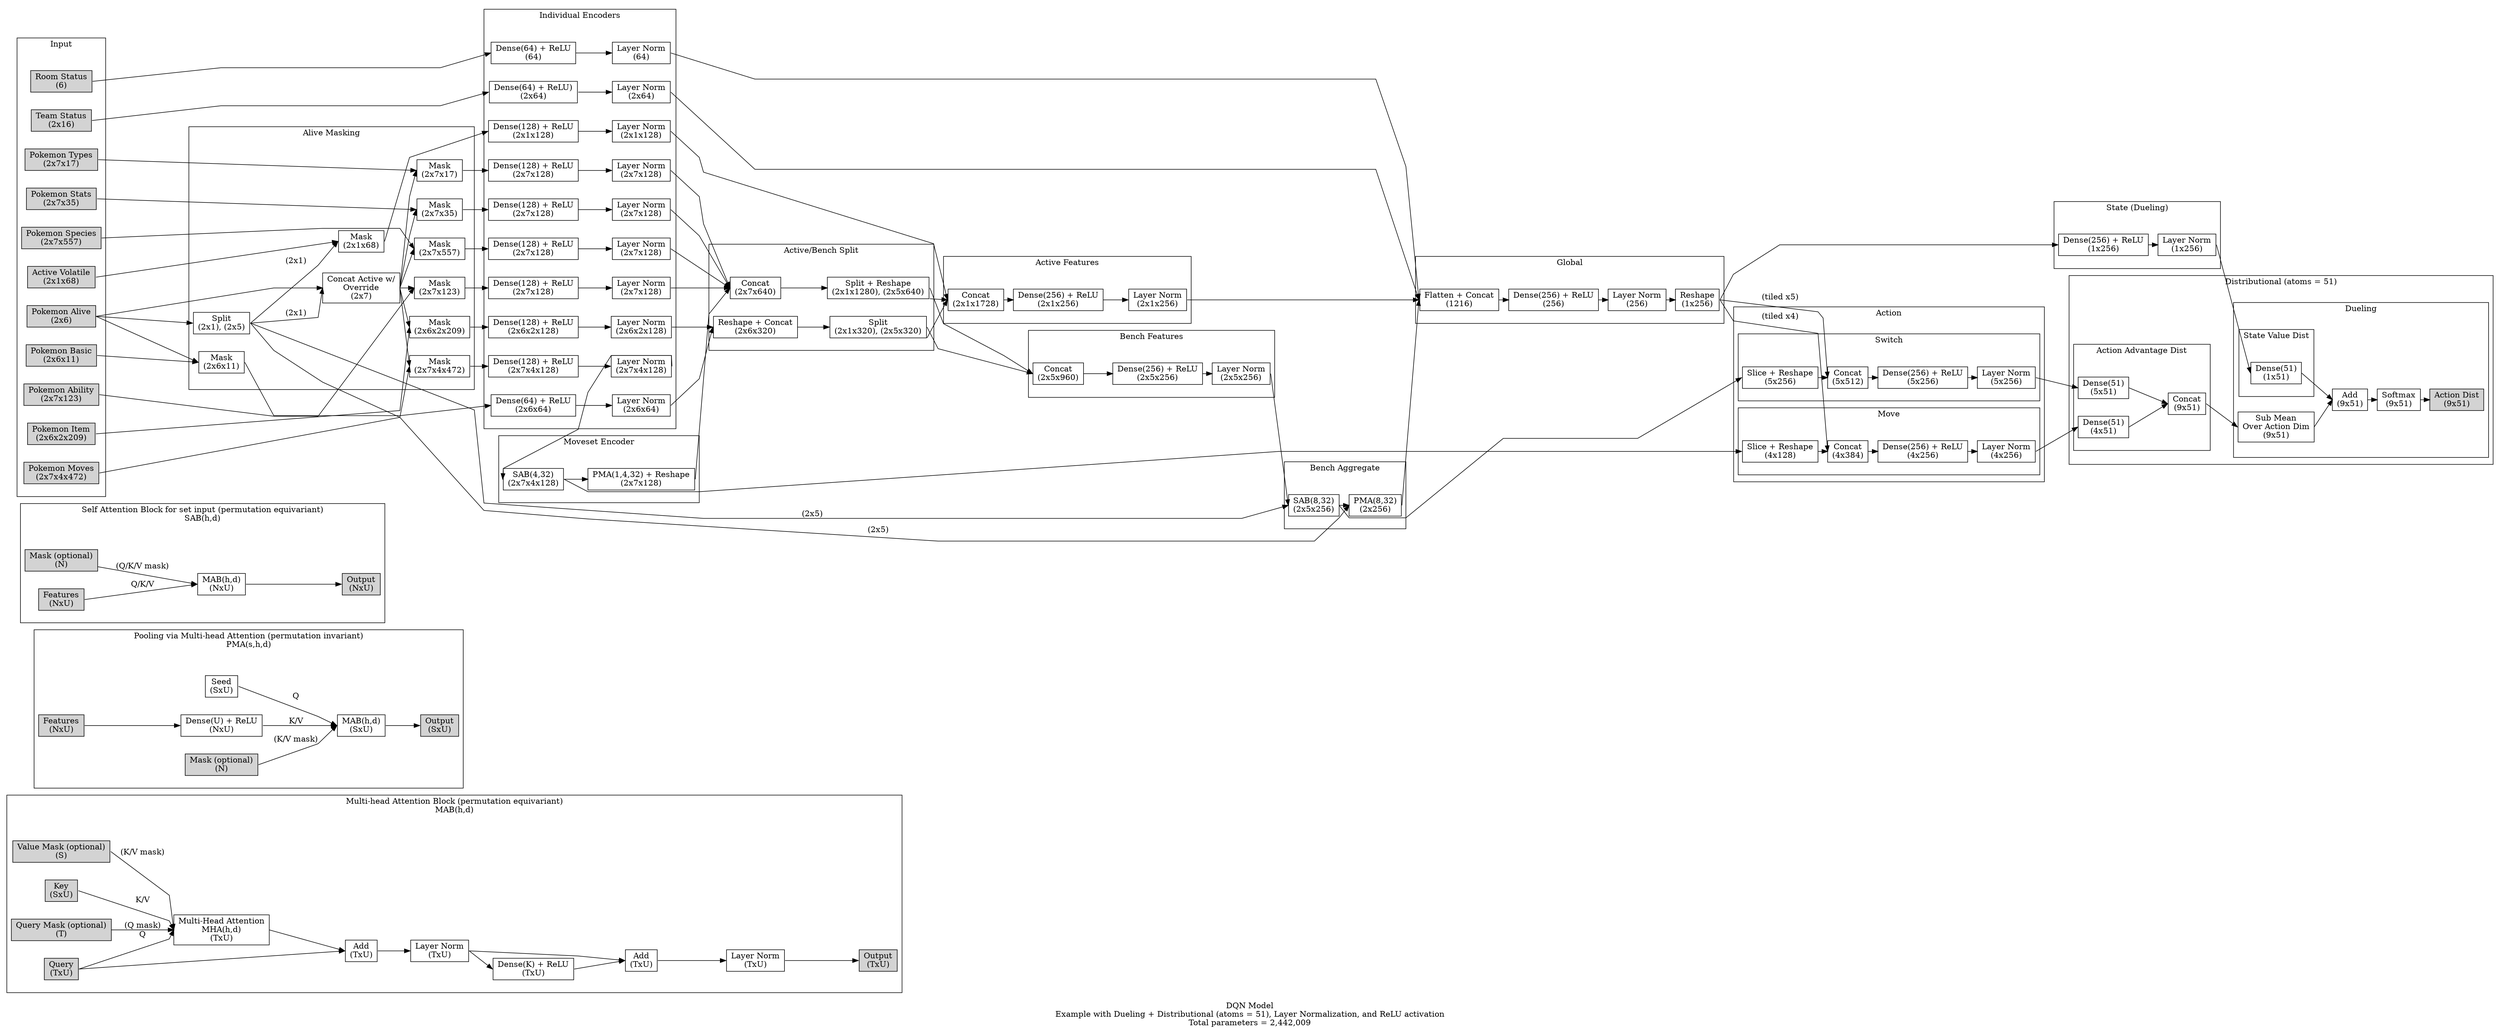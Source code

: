 digraph model {
    label = "DQN Model\nExample with Dueling + Distributional (atoms = 51), Layer Normalization, and ReLU activation\nTotal parameters = 2,442,009"
    node [shape=rect]
    rankdir = LR
    splines = polyline
    ranksep = .1
    nodesep = .1
    ratio = .4

    subgraph cluster_mab {
        label = "Multi-head Attention Block (permutation equivariant)\nMAB(h,d)"

        mab_query [style=filled label="Query\n(TxU)"]
        mab_key [style=filled label="Key\n(SxU)"]
        mab_query_mask [style=filled label="Query Mask (optional)\n(T)"]
        mab_value_mask [style=filled label="Value Mask (optional)\n(S)"]
        mab_mha [label="Multi-Head Attention\nMHA(h,d)\n(TxU)"]
        mab_add_att [label="Add\n(TxU)"]
        mab_ln_att [label="Layer Norm\n(TxU)"]
        mab_rff [label="Dense(K) + ReLU\n(TxU)"]
        mab_add_rff [label="Add\n(TxU)"]
        mab_ln_rff [label="Layer Norm\n(TxU)"]
        mab_out [style=filled label="Output\n(TxU)"]

        mab_query:e -> mab_mha:w [label="Q"]
        mab_key:e -> mab_mha:w [label="K/V"]
        mab_query_mask:e -> mab_mha:w [label="(Q mask)"]
        mab_value_mask:e -> mab_mha:w [label="\n(K/V mask)"]
        mab_query:e -> mab_add_att:w
        mab_mha:e -> mab_add_att:w
        mab_add_att:e -> mab_ln_att:w
        mab_ln_att:e -> mab_rff:w
        mab_ln_att:e -> mab_add_rff:w
        mab_rff:e -> mab_add_rff:w
        mab_add_rff:e -> mab_ln_rff:w
        mab_ln_rff:e -> mab_out:w
    }


    subgraph cluster_pma {
        label = "Pooling via Multi-head Attention (permutation invariant)\nPMA(s,h,d)"

        pma_seed [label="Seed\n(SxU)"]
        pma_features [style=filled label="Features\n(NxU)"]
        pma_mask [style=filled label="Mask (optional)\n(N)"]
        pma_rff_s [label="Dense(U) + ReLU\n(NxU)"]
        pma_mab [label="MAB(h,d)\n(SxU)"]
        pma_out [style=filled label="Output\n(SxU)"]

        pma_seed:e -> pma_mab:w [label="Q"]
        pma_features:e -> pma_rff_s:w
        pma_rff_s:e -> pma_mab:w [label="K/V"]
        pma_mask:e -> pma_mab:w [label="\n(K/V mask)"]
        pma_mab:e -> pma_out:w
    }

    subgraph cluster_sab {
        label = "Self Attention Block for set input (permutation equivariant)\nSAB(h,d)"

        sab_features [style=filled label="Features\n(NxU)"]
        sab_mask [style=filled label="Mask (optional)\n(N)"]
        sab_mab [label="MAB(h,d)\n(NxU)"]
        sab_out [style=filled label="Output\n(NxU)"]

        sab_features:e -> sab_mab:w [label="Q/K/V"]
        sab_mask -> sab_mab:w [label="(Q/K/V mask)"]
        sab_mab:e -> sab_out:w
    }

    subgraph cluster_input {
        label = "Input"

        node [style=filled]
        room_status [label="Room Status\n(6)"]
        team_status [label="Team Status\n(2x16)"]
        volatile [label="Active Volatile\n(2x1x68)"]
        alive [label="Pokemon Alive\n(2x6)"]
        basic [label="Pokemon Basic\n(2x6x11)"]
        species [label="Pokemon Species\n(2x7x557)"]
        types [label="Pokemon Types\n(2x7x17)"]
        stats [label="Pokemon Stats\n(2x7x35)"]
        ability [label="Pokemon Ability\n(2x7x123)"]
        item [label="Pokemon Item\n(2x6x2x209)"]
        moves [label="Pokemon Moves\n(2x7x4x472)"]
    }

    subgraph cluster_alive {
        label = "Alive Masking"

        alive_split [label="Split\n(2x1), (2x5)"]
        alive_concat [label="Concat Active w/\nOverride\n(2x7)"]
        volatile_mask [label="Mask\n(2x1x68)"]
        basic_mask [label="Mask\n(2x6x11)"]
        species_mask [label="Mask\n(2x7x557)"]
        types_mask [label="Mask\n(2x7x17)"]
        stats_mask [label="Mask\n(2x7x35)"]
        ability_mask [label="Mask\n(2x7x123)"]
        item_mask [label="Mask\n(2x6x2x209)"]
        moves_mask [label="Mask\n(2x7x4x472)"]

        alive:e -> alive_split:w
        alive:e -> alive_concat:w
        alive_split:e -> alive_concat:w [label="(2x1)"]
        volatile:e -> volatile_mask:w
        alive_split:e -> volatile_mask:w [label="(2x1)"]
        basic:e -> basic_mask:w
        alive:e -> basic_mask:w
        species:e -> species_mask:w
        alive_concat:e -> species_mask:w
        types:e -> types_mask:w
        alive_concat:e -> types_mask:w
        stats:e -> stats_mask:w
        alive_concat:e -> stats_mask:w
        ability:e -> ability_mask:w
        alive_concat:e -> ability_mask:w
        item:e -> item_mask:w
        alive_concat:e -> item_mask:w
        moves:e -> moves_mask:w
        alive_concat:e -> moves_mask:w
    }

    subgraph cluster_encoder {
        label = "Individual Encoders"

        room_status_dense [label = "Dense(64) + ReLU\n(64)"]
        team_status_dense [label = "Dense(64) + ReLU)\n(2x64)"]
        volatile_dense [label = "Dense(128) + ReLU\n(2x1x128)"]
        basic_dense [label="Dense(64) + ReLU\n(2x6x64)"]
        species_dense [label="Dense(128) + ReLU\n(2x7x128)"]
        types_dense [label="Dense(128) + ReLU\n(2x7x128)"]
        stats_dense [label="Dense(128) + ReLU\n(2x7x128)"]
        ability_dense [label="Dense(128) + ReLU\n(2x7x128)"]
        item_dense [label="Dense(128) + ReLU\n(2x6x2x128)"]
        moves_dense [label="Dense(128) + ReLU\n(2x7x4x128)"]

        room_status:e -> room_status_dense:w
        team_status:e -> team_status_dense:w
        volatile_mask:e -> volatile_dense:w
        basic_mask:e -> basic_dense:w
        species_mask:e -> species_dense:w
        types_mask:e -> types_dense:w
        stats_mask:e -> stats_dense:w
        ability_mask:e -> ability_dense:w
        item_mask:e -> item_dense:w
        moves_mask:e -> moves_dense:w

        room_status_ln [label = "Layer Norm\n(64)"]
        team_status_ln [label = "Layer Norm\n(2x64)"]
        volatile_ln [label = "Layer Norm\n(2x1x128)"]
        basic_ln [label="Layer Norm\n(2x6x64)"]
        species_ln [label="Layer Norm\n(2x7x128)"]
        types_ln [label="Layer Norm\n(2x7x128)"]
        stats_ln [label="Layer Norm\n(2x7x128)"]
        ability_ln [label="Layer Norm\n(2x7x128)"]
        item_ln [label="Layer Norm\n(2x6x2x128)"]
        moves_ln [label="Layer Norm\n(2x7x4x128)"]

        room_status_dense:e -> room_status_ln:w
        team_status_dense:e -> team_status_ln:w
        volatile_dense:e -> volatile_ln:w
        basic_dense:e -> basic_ln:w
        species_dense:e -> species_ln:w
        types_dense:e -> types_ln:w
        stats_dense:e -> stats_ln:w
        ability_dense:e -> ability_ln:w
        item_dense:e -> item_ln:w
        moves_dense:e -> moves_ln:w

        species_dense -> moves_ln [style=invis]
    }

    subgraph cluster_move {
        label = "Moveset Encoder"

        moves_enc [label="SAB(4,32)\n(2x7x4x128)"]
        moves_agg [label="PMA(1,4,32) + Reshape\n(2x7x128)"]

        moves_ln:e -> moves_enc:w
        moves_enc:e -> moves_agg:w
    }

    subgraph cluster_split {
        label = "Active/Bench Split"

        pokemon_with_override_concat [label="Concat\n(2x7x640)"]
        pokemon_with_override_split [label="Split + Reshape\n(2x1x1280), (2x5x640)"]
        pokemon_concat [label="Reshape + Concat\n(2x6x320)"]
        pokemon_split [label="Split\n(2x1x320), (2x5x320)"]

        species_ln:e -> pokemon_with_override_concat:w
        types_ln:e -> pokemon_with_override_concat:w
        stats_ln:e -> pokemon_with_override_concat:w
        ability_ln:e -> pokemon_with_override_concat:w
        moves_agg:e -> pokemon_with_override_concat:w
        pokemon_with_override_concat:e -> pokemon_with_override_split:w
        basic_ln:e -> pokemon_concat:w
        item_ln:e -> pokemon_concat:w
        pokemon_concat:e -> pokemon_split:w

        moves_agg -> pokemon_concat [style=invis]
    }

    subgraph cluster_active {
        label = "Active Features"

        active_concat [label="Concat\n(2x1x1728)"]
        active_dense [label="Dense(256) + ReLU\n(2x1x256)"]
        active_ln [label="Layer Norm\n(2x1x256)"]

        volatile_ln:e -> active_concat:w
        pokemon_with_override_split:se -> active_concat:w
        pokemon_split:se -> active_concat:w
        active_concat:e -> active_dense:w
        active_dense:e -> active_ln:w
    }

    subgraph cluster_bench {
        label = "Bench Features"

        bench_concat [label="Concat\n(2x5x960)"]
        bench_dense [label="Dense(256) + ReLU\n(2x5x256)"]
        bench_ln [label="Layer Norm\n(2x5x256)"]

        pokemon_with_override_split:e -> bench_concat:w
        pokemon_split:e ->  bench_concat:w
        bench_concat:e -> bench_dense:w
        bench_dense:e -> bench_ln:w

        active_concat -> bench_concat [style=invis]
    }

    subgraph cluster_bench_aggregate {
        label = "Bench Aggregate"

        bench_enc [label="SAB(8,32)\n(2x5x256)"]
        bench_agg [label="PMA(8,32)\n(2x256)"]

        bench_ln:e -> bench_enc:w
        alive_split:e -> bench_enc:w [label="(2x5)"]
        bench_enc:e -> bench_agg:w
        alive_split:e -> bench_agg:w [label="(2x5)"]
    }

    subgraph cluster_global {
        label = "Global"

        global_concat [label="Flatten + Concat\n(1216)"]
        global_dense [label="Dense(256) + ReLU\n(256)"]
        global_ln [label="Layer Norm\n(256)"]
        global_reshape [label="Reshape\n(1x256)"]

        room_status_ln:e ->  global_concat:w
        team_status_ln:e -> global_concat:w
        active_ln:e -> global_concat:w
        bench_agg:e -> global_concat:w
        global_concat:e -> global_dense:w
        global_dense:e -> global_ln:w
        global_ln:e -> global_reshape:w
    }

    subgraph cluster_action {
        label = "Action"

        subgraph cluster_action_move {
            label = "Move"

            action_move_slice [label="Slice + Reshape\n(4x128)"]
            action_move_concat [label="Concat\n(4x384)"]
            action_move_dense [label="Dense(256) + ReLU\n(4x256)"]
            action_move_ln [label="Layer Norm\n(4x256)"]

            moves_enc:e -> action_move_slice:w
            action_move_slice:e -> action_move_concat:w
            global_reshape:e -> action_move_concat:w [label="(tiled x4)"]
            action_move_concat:e -> action_move_dense:w
            action_move_dense:e -> action_move_ln:w

            global_concat -> action_move_slice [style=invis]
        }

        subgraph cluster_action_switch {
            label = "Switch"

            action_switch_slice [label="Slice + Reshape\n(5x256)"]
            action_switch_concat [label="Concat\n(5x512)"]
            action_switch_dense [label="Dense(256) + ReLU\n(5x256)"]
            action_switch_ln [label="Layer Norm\n(5x256)"]

            bench_enc:e -> action_switch_slice:w
            action_switch_slice:e -> action_switch_concat:w
            global_reshape:e -> action_switch_concat:w [label="\n\n(tiled x5)"]
            action_switch_concat:e -> action_switch_dense:w
            action_switch_dense:e -> action_switch_ln:w

            global_reshape -> action_switch_slice [style=invis]
        }
    }

    subgraph cluster_value {
        label = "State (Dueling)"

        value_dense [label="Dense(256) + ReLU\n(1x256)"]
        value_ln [label="Layer Norm\n(1x256)"]

        global_reshape:e -> value_dense:w
        value_dense:e -> value_ln:w
    }

    subgraph cluster_dist {
        label = "Distributional (atoms = 51)"

        subgraph cluster_dist_action {
            label = "Action Advantage Dist"

            action_move_adv_logits [label="Dense(51)\n(4x51)"]
            action_switch_adv_logits [label="Dense(51)\n(5x51)"]
            adv_logits [label="Concat\n(9x51)"]

            action_move_ln:e -> action_move_adv_logits:w
            action_switch_ln:e -> action_switch_adv_logits:w
            action_move_adv_logits:e -> adv_logits:w
            action_switch_adv_logits:e -> adv_logits:w
        }

        subgraph cluster_dist_dueling {
            label = "Dueling"

            subgraph cluster_dist_value {
                label = "State Value Dist"

                v_logits [label="Dense(51)\n(1x51)"]

                value_ln:e -> v_logits:w

                adv_logits -> v_logits [style=invis]
            }

            adv_centered_logits [label="Sub Mean\nOver Action Dim\n(9x51)"]
            q_logits [label="Add\n(9x51)"]
            q_dist_dueling [label="Softmax\n(9x51)"]
            dist_dueling_output [style=filled label="Action Dist\n(9x51)"]

            adv_logits:e -> adv_centered_logits:w
            adv_centered_logits:e -> q_logits:w
            v_logits:e -> q_logits:w
            q_logits:e -> q_dist_dueling:w
            q_dist_dueling:e -> dist_dueling_output:w
        }
    }
}
